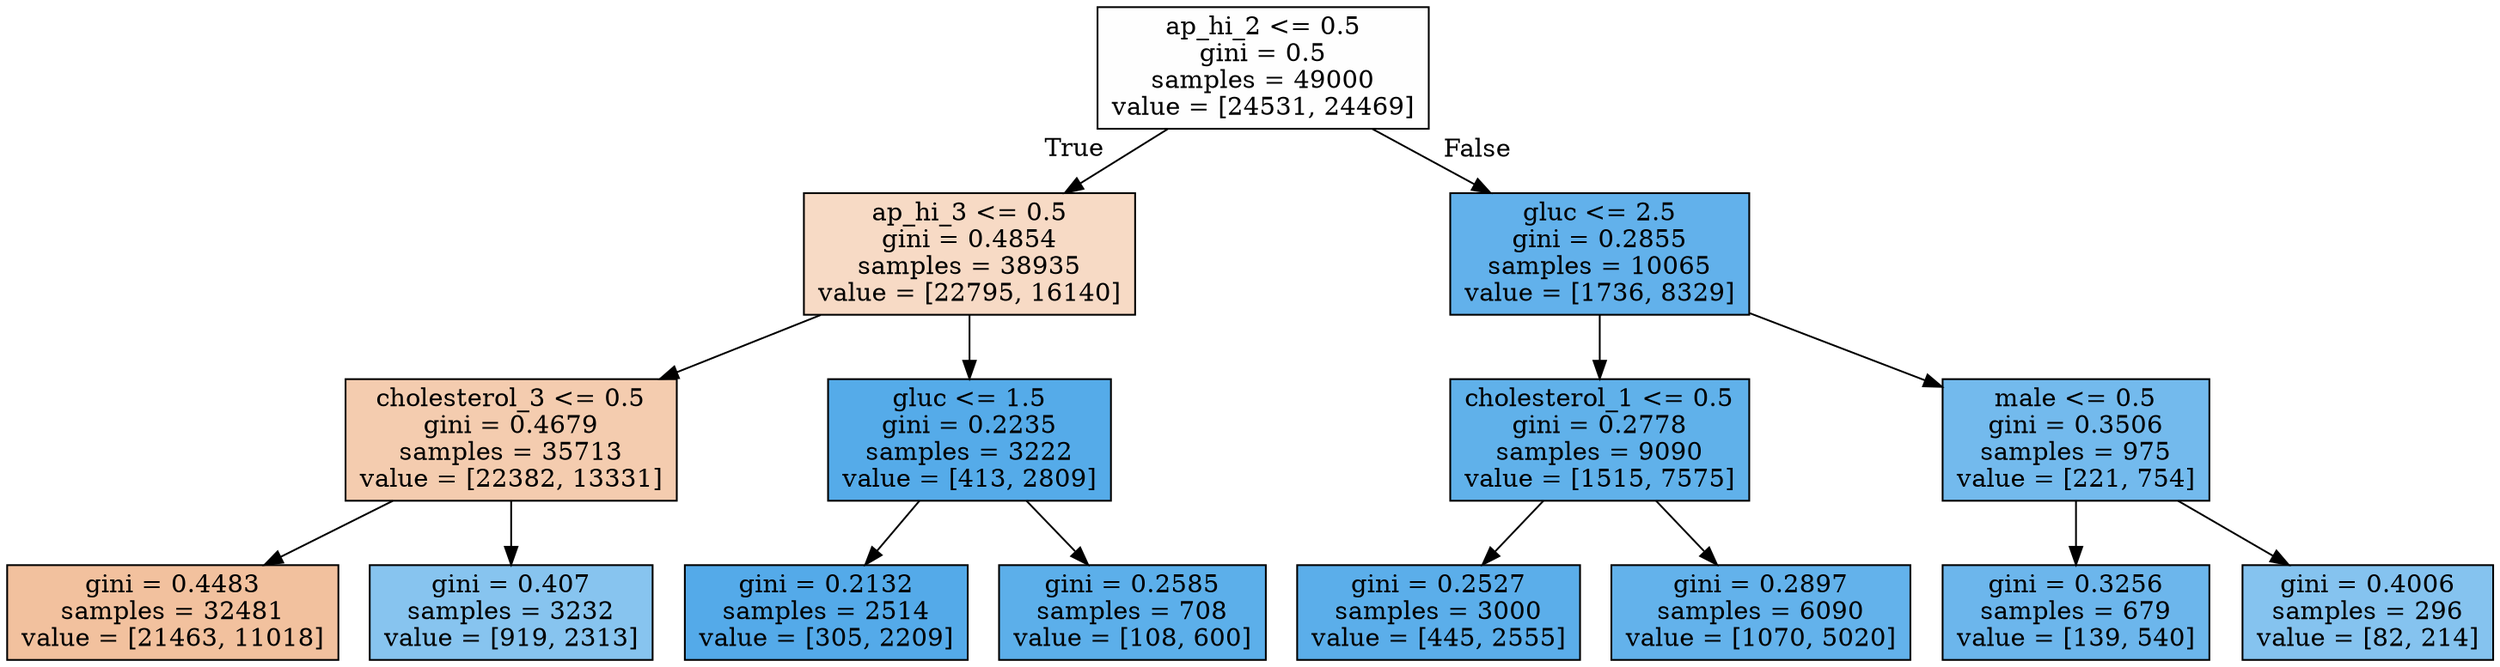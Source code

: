digraph Tree {
node [shape=box, style="filled", color="black"] ;
0 [label="ap_hi_2 <= 0.5\ngini = 0.5\nsamples = 49000\nvalue = [24531, 24469]", fillcolor="#e5813901"] ;
1 [label="ap_hi_3 <= 0.5\ngini = 0.4854\nsamples = 38935\nvalue = [22795, 16140]", fillcolor="#e581394a"] ;
0 -> 1 [labeldistance=2.5, labelangle=45, headlabel="True"] ;
2 [label="cholesterol_3 <= 0.5\ngini = 0.4679\nsamples = 35713\nvalue = [22382, 13331]", fillcolor="#e5813967"] ;
1 -> 2 ;
3 [label="gini = 0.4483\nsamples = 32481\nvalue = [21463, 11018]", fillcolor="#e581397c"] ;
2 -> 3 ;
4 [label="gini = 0.407\nsamples = 3232\nvalue = [919, 2313]", fillcolor="#399de59a"] ;
2 -> 4 ;
5 [label="gluc <= 1.5\ngini = 0.2235\nsamples = 3222\nvalue = [413, 2809]", fillcolor="#399de5da"] ;
1 -> 5 ;
6 [label="gini = 0.2132\nsamples = 2514\nvalue = [305, 2209]", fillcolor="#399de5dc"] ;
5 -> 6 ;
7 [label="gini = 0.2585\nsamples = 708\nvalue = [108, 600]", fillcolor="#399de5d1"] ;
5 -> 7 ;
8 [label="gluc <= 2.5\ngini = 0.2855\nsamples = 10065\nvalue = [1736, 8329]", fillcolor="#399de5ca"] ;
0 -> 8 [labeldistance=2.5, labelangle=-45, headlabel="False"] ;
9 [label="cholesterol_1 <= 0.5\ngini = 0.2778\nsamples = 9090\nvalue = [1515, 7575]", fillcolor="#399de5cc"] ;
8 -> 9 ;
10 [label="gini = 0.2527\nsamples = 3000\nvalue = [445, 2555]", fillcolor="#399de5d3"] ;
9 -> 10 ;
11 [label="gini = 0.2897\nsamples = 6090\nvalue = [1070, 5020]", fillcolor="#399de5c9"] ;
9 -> 11 ;
12 [label="male <= 0.5\ngini = 0.3506\nsamples = 975\nvalue = [221, 754]", fillcolor="#399de5b4"] ;
8 -> 12 ;
13 [label="gini = 0.3256\nsamples = 679\nvalue = [139, 540]", fillcolor="#399de5bd"] ;
12 -> 13 ;
14 [label="gini = 0.4006\nsamples = 296\nvalue = [82, 214]", fillcolor="#399de59d"] ;
12 -> 14 ;
}